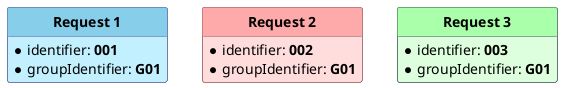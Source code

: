 @startuml
'skinparam linetype ortho
skinparam linetype polyline
hide circle
hide stereotype
hide method

'skinparam defaultFontName Avenir-Book
'skinparam defaultFontSize 17
'skinparam monochrome true


'!pragma layout smetana

skinparam class<<MD>> {
 BorderColor DarkSlateGray
 BackgroundColor #DFD
 HeaderBackgroundColor #aFa
}

skinparam class<<TM>> {
 BorderColor #505090
 BackgroundColor APPLICATION
 HeaderBackgroundColor SkyBlue
}

skinparam class<<BM>> {
 BorderColor #905050
 BackgroundColor #FDD
 HeaderBackgroundColor #FAA
}


class "** Request 1 **" as M1 <<TM>> {
* identifier: **001**
* groupIdentifier: **G01**
    }
class "** Request 2 **" as M2 <<BM>> {
* identifier: **002**
* groupIdentifier: **G01**

    }
class "** Request 3 **" as M3<<MD>> {
* identifier: **003**
* groupIdentifier: **G01**

    }


M1 -r[hidden]- M2 
M2 -r[hidden]- M3

@enduml